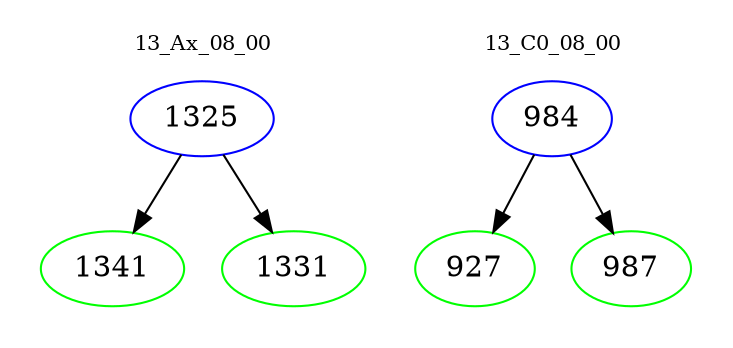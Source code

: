 digraph{
subgraph cluster_0 {
color = white
label = "13_Ax_08_00";
fontsize=10;
T0_1325 [label="1325", color="blue"]
T0_1325 -> T0_1341 [color="black"]
T0_1341 [label="1341", color="green"]
T0_1325 -> T0_1331 [color="black"]
T0_1331 [label="1331", color="green"]
}
subgraph cluster_1 {
color = white
label = "13_C0_08_00";
fontsize=10;
T1_984 [label="984", color="blue"]
T1_984 -> T1_927 [color="black"]
T1_927 [label="927", color="green"]
T1_984 -> T1_987 [color="black"]
T1_987 [label="987", color="green"]
}
}
